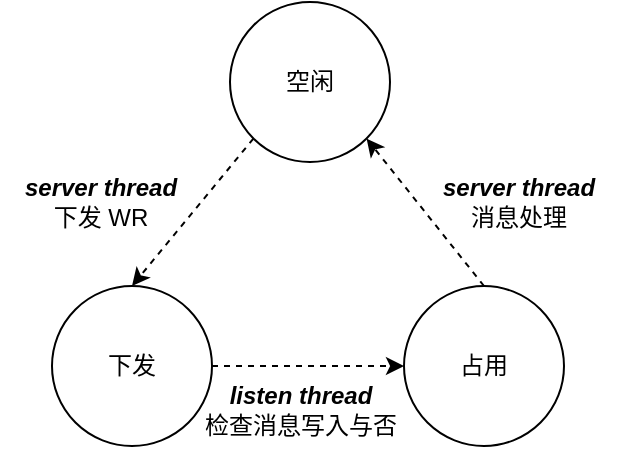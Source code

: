 <mxfile version="26.0.16">
  <diagram name="第 1 页" id="180LNDe01xfbv11jqJmD">
    <mxGraphModel dx="730" dy="526" grid="1" gridSize="10" guides="1" tooltips="1" connect="1" arrows="1" fold="1" page="1" pageScale="1" pageWidth="827" pageHeight="1169" math="0" shadow="0">
      <root>
        <mxCell id="0" />
        <mxCell id="1" parent="0" />
        <mxCell id="zTv-ETtqi-Y-dwMeHR3s-1" value="空闲" style="ellipse;whiteSpace=wrap;html=1;aspect=fixed;" vertex="1" parent="1">
          <mxGeometry x="320" y="118" width="80" height="80" as="geometry" />
        </mxCell>
        <mxCell id="zTv-ETtqi-Y-dwMeHR3s-6" style="edgeStyle=orthogonalEdgeStyle;rounded=0;orthogonalLoop=1;jettySize=auto;html=1;exitX=1;exitY=0.5;exitDx=0;exitDy=0;entryX=0;entryY=0.5;entryDx=0;entryDy=0;dashed=1;" edge="1" parent="1" source="zTv-ETtqi-Y-dwMeHR3s-2" target="zTv-ETtqi-Y-dwMeHR3s-3">
          <mxGeometry relative="1" as="geometry" />
        </mxCell>
        <mxCell id="zTv-ETtqi-Y-dwMeHR3s-2" value="下发" style="ellipse;whiteSpace=wrap;html=1;aspect=fixed;" vertex="1" parent="1">
          <mxGeometry x="231" y="260" width="80" height="80" as="geometry" />
        </mxCell>
        <mxCell id="zTv-ETtqi-Y-dwMeHR3s-3" value="占用" style="ellipse;whiteSpace=wrap;html=1;aspect=fixed;" vertex="1" parent="1">
          <mxGeometry x="407" y="260" width="80" height="80" as="geometry" />
        </mxCell>
        <mxCell id="zTv-ETtqi-Y-dwMeHR3s-5" value="" style="endArrow=classic;html=1;rounded=0;exitX=0;exitY=1;exitDx=0;exitDy=0;entryX=0.5;entryY=0;entryDx=0;entryDy=0;dashed=1;" edge="1" parent="1" source="zTv-ETtqi-Y-dwMeHR3s-1" target="zTv-ETtqi-Y-dwMeHR3s-2">
          <mxGeometry width="50" height="50" relative="1" as="geometry">
            <mxPoint x="130" y="430" as="sourcePoint" />
            <mxPoint x="180" y="380" as="targetPoint" />
          </mxGeometry>
        </mxCell>
        <mxCell id="zTv-ETtqi-Y-dwMeHR3s-7" value="" style="endArrow=classic;html=1;rounded=0;entryX=1;entryY=1;entryDx=0;entryDy=0;exitX=0.5;exitY=0;exitDx=0;exitDy=0;dashed=1;" edge="1" parent="1" source="zTv-ETtqi-Y-dwMeHR3s-3" target="zTv-ETtqi-Y-dwMeHR3s-1">
          <mxGeometry width="50" height="50" relative="1" as="geometry">
            <mxPoint x="520" y="400" as="sourcePoint" />
            <mxPoint x="570" y="350" as="targetPoint" />
          </mxGeometry>
        </mxCell>
        <mxCell id="zTv-ETtqi-Y-dwMeHR3s-8" value="&lt;b&gt;&lt;i&gt;server thread&lt;/i&gt;&lt;/b&gt;&lt;div&gt;消息处理&lt;/div&gt;" style="text;html=1;align=center;verticalAlign=middle;resizable=0;points=[];autosize=1;strokeColor=none;fillColor=none;" vertex="1" parent="1">
          <mxGeometry x="414" y="198" width="100" height="40" as="geometry" />
        </mxCell>
        <mxCell id="zTv-ETtqi-Y-dwMeHR3s-11" value="&lt;b&gt;&lt;i&gt;server thread&lt;/i&gt;&lt;/b&gt;&lt;div&gt;下发 WR&lt;/div&gt;" style="text;html=1;align=center;verticalAlign=middle;resizable=0;points=[];autosize=1;strokeColor=none;fillColor=none;" vertex="1" parent="1">
          <mxGeometry x="205" y="198" width="100" height="40" as="geometry" />
        </mxCell>
        <mxCell id="zTv-ETtqi-Y-dwMeHR3s-12" value="&lt;b&gt;&lt;i&gt;listen thread&lt;/i&gt;&lt;/b&gt;&lt;div&gt;检查消息写入与否&lt;/div&gt;" style="text;html=1;align=center;verticalAlign=middle;resizable=0;points=[];autosize=1;strokeColor=none;fillColor=none;" vertex="1" parent="1">
          <mxGeometry x="295" y="302" width="120" height="40" as="geometry" />
        </mxCell>
      </root>
    </mxGraphModel>
  </diagram>
</mxfile>
